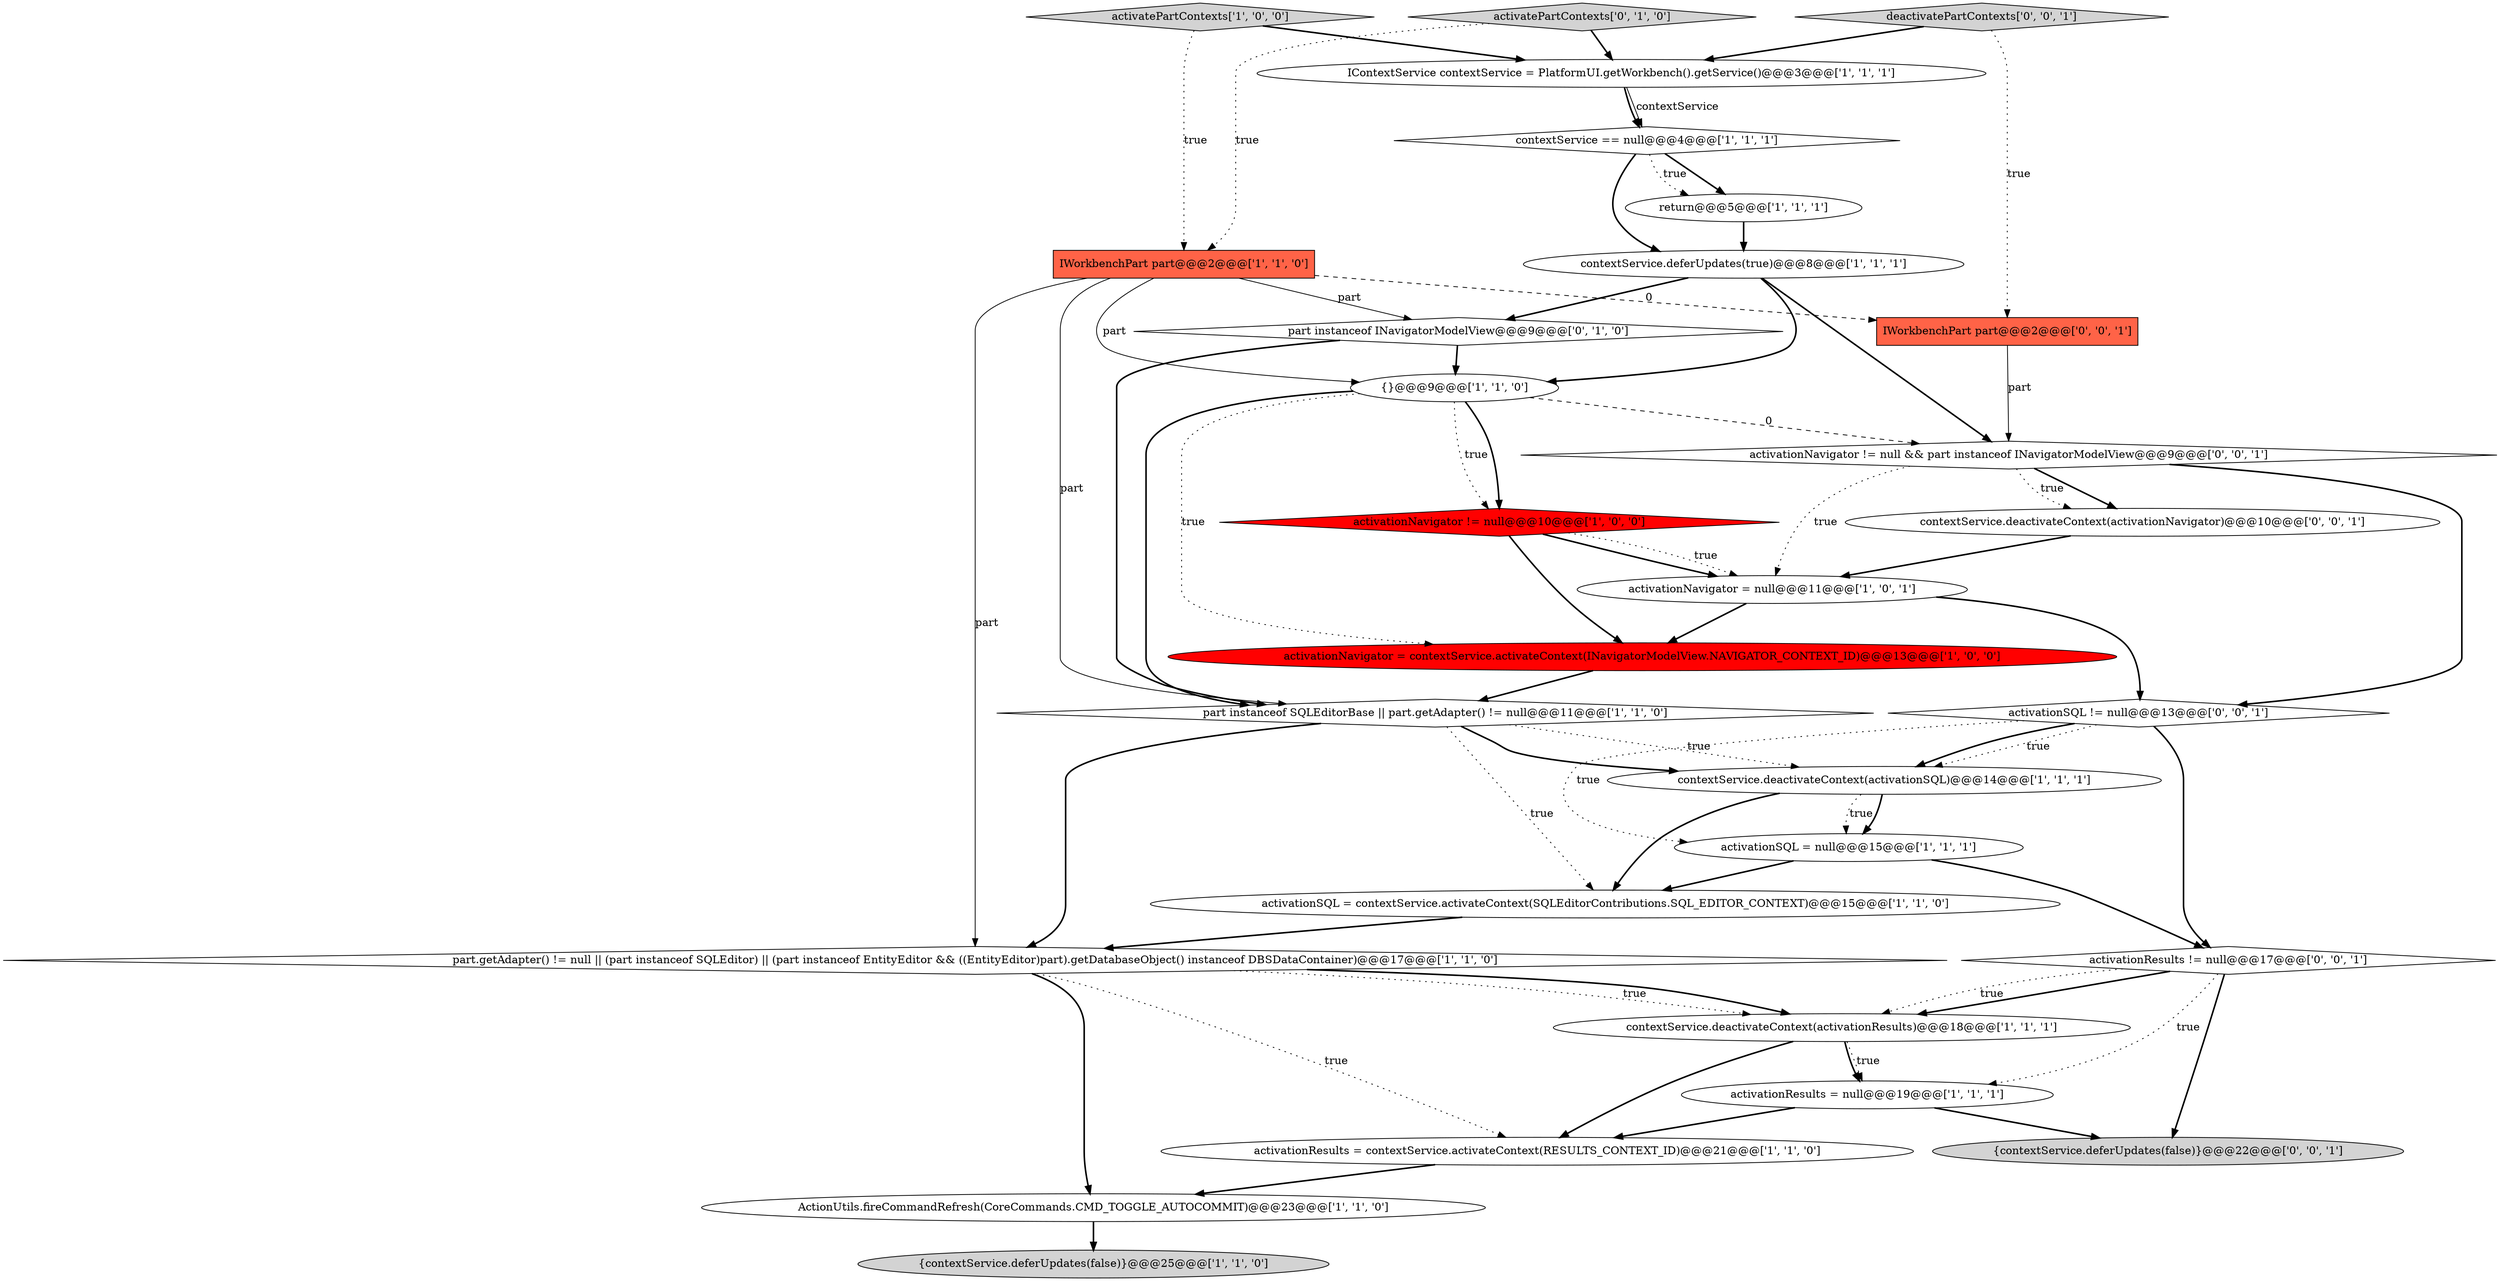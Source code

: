 digraph {
0 [style = filled, label = "IWorkbenchPart part@@@2@@@['1', '1', '0']", fillcolor = tomato, shape = box image = "AAA0AAABBB1BBB"];
18 [style = filled, label = "ActionUtils.fireCommandRefresh(CoreCommands.CMD_TOGGLE_AUTOCOMMIT)@@@23@@@['1', '1', '0']", fillcolor = white, shape = ellipse image = "AAA0AAABBB1BBB"];
27 [style = filled, label = "activationSQL != null@@@13@@@['0', '0', '1']", fillcolor = white, shape = diamond image = "AAA0AAABBB3BBB"];
25 [style = filled, label = "deactivatePartContexts['0', '0', '1']", fillcolor = lightgray, shape = diamond image = "AAA0AAABBB3BBB"];
3 [style = filled, label = "contextService.deferUpdates(true)@@@8@@@['1', '1', '1']", fillcolor = white, shape = ellipse image = "AAA0AAABBB1BBB"];
15 [style = filled, label = "{}@@@9@@@['1', '1', '0']", fillcolor = white, shape = ellipse image = "AAA0AAABBB1BBB"];
11 [style = filled, label = "contextService.deactivateContext(activationResults)@@@18@@@['1', '1', '1']", fillcolor = white, shape = ellipse image = "AAA0AAABBB1BBB"];
13 [style = filled, label = "activationResults = contextService.activateContext(RESULTS_CONTEXT_ID)@@@21@@@['1', '1', '0']", fillcolor = white, shape = ellipse image = "AAA0AAABBB1BBB"];
6 [style = filled, label = "{contextService.deferUpdates(false)}@@@25@@@['1', '1', '0']", fillcolor = lightgray, shape = ellipse image = "AAA0AAABBB1BBB"];
24 [style = filled, label = "IWorkbenchPart part@@@2@@@['0', '0', '1']", fillcolor = tomato, shape = box image = "AAA0AAABBB3BBB"];
28 [style = filled, label = "activationResults != null@@@17@@@['0', '0', '1']", fillcolor = white, shape = diamond image = "AAA0AAABBB3BBB"];
26 [style = filled, label = "contextService.deactivateContext(activationNavigator)@@@10@@@['0', '0', '1']", fillcolor = white, shape = ellipse image = "AAA0AAABBB3BBB"];
23 [style = filled, label = "{contextService.deferUpdates(false)}@@@22@@@['0', '0', '1']", fillcolor = lightgray, shape = ellipse image = "AAA0AAABBB3BBB"];
1 [style = filled, label = "part.getAdapter() != null || (part instanceof SQLEditor) || (part instanceof EntityEditor && ((EntityEditor)part).getDatabaseObject() instanceof DBSDataContainer)@@@17@@@['1', '1', '0']", fillcolor = white, shape = diamond image = "AAA0AAABBB1BBB"];
7 [style = filled, label = "contextService.deactivateContext(activationSQL)@@@14@@@['1', '1', '1']", fillcolor = white, shape = ellipse image = "AAA0AAABBB1BBB"];
9 [style = filled, label = "return@@@5@@@['1', '1', '1']", fillcolor = white, shape = ellipse image = "AAA0AAABBB1BBB"];
8 [style = filled, label = "activationResults = null@@@19@@@['1', '1', '1']", fillcolor = white, shape = ellipse image = "AAA0AAABBB1BBB"];
10 [style = filled, label = "activationSQL = null@@@15@@@['1', '1', '1']", fillcolor = white, shape = ellipse image = "AAA0AAABBB1BBB"];
2 [style = filled, label = "activatePartContexts['1', '0', '0']", fillcolor = lightgray, shape = diamond image = "AAA0AAABBB1BBB"];
4 [style = filled, label = "activationNavigator = null@@@11@@@['1', '0', '1']", fillcolor = white, shape = ellipse image = "AAA0AAABBB1BBB"];
22 [style = filled, label = "activationNavigator != null && part instanceof INavigatorModelView@@@9@@@['0', '0', '1']", fillcolor = white, shape = diamond image = "AAA0AAABBB3BBB"];
19 [style = filled, label = "activationNavigator = contextService.activateContext(INavigatorModelView.NAVIGATOR_CONTEXT_ID)@@@13@@@['1', '0', '0']", fillcolor = red, shape = ellipse image = "AAA1AAABBB1BBB"];
12 [style = filled, label = "IContextService contextService = PlatformUI.getWorkbench().getService()@@@3@@@['1', '1', '1']", fillcolor = white, shape = ellipse image = "AAA0AAABBB1BBB"];
20 [style = filled, label = "part instanceof INavigatorModelView@@@9@@@['0', '1', '0']", fillcolor = white, shape = diamond image = "AAA0AAABBB2BBB"];
14 [style = filled, label = "contextService == null@@@4@@@['1', '1', '1']", fillcolor = white, shape = diamond image = "AAA0AAABBB1BBB"];
16 [style = filled, label = "part instanceof SQLEditorBase || part.getAdapter() != null@@@11@@@['1', '1', '0']", fillcolor = white, shape = diamond image = "AAA0AAABBB1BBB"];
17 [style = filled, label = "activationSQL = contextService.activateContext(SQLEditorContributions.SQL_EDITOR_CONTEXT)@@@15@@@['1', '1', '0']", fillcolor = white, shape = ellipse image = "AAA0AAABBB1BBB"];
21 [style = filled, label = "activatePartContexts['0', '1', '0']", fillcolor = lightgray, shape = diamond image = "AAA0AAABBB2BBB"];
5 [style = filled, label = "activationNavigator != null@@@10@@@['1', '0', '0']", fillcolor = red, shape = diamond image = "AAA1AAABBB1BBB"];
28->11 [style = dotted, label="true"];
15->5 [style = dotted, label="true"];
14->3 [style = bold, label=""];
22->26 [style = bold, label=""];
2->0 [style = dotted, label="true"];
7->17 [style = bold, label=""];
10->28 [style = bold, label=""];
7->10 [style = dotted, label="true"];
17->1 [style = bold, label=""];
8->23 [style = bold, label=""];
28->8 [style = dotted, label="true"];
7->10 [style = bold, label=""];
12->14 [style = solid, label="contextService"];
21->0 [style = dotted, label="true"];
27->28 [style = bold, label=""];
28->11 [style = bold, label=""];
16->17 [style = dotted, label="true"];
1->11 [style = dotted, label="true"];
4->19 [style = bold, label=""];
16->7 [style = bold, label=""];
27->10 [style = dotted, label="true"];
25->24 [style = dotted, label="true"];
1->18 [style = bold, label=""];
10->17 [style = bold, label=""];
3->15 [style = bold, label=""];
15->16 [style = bold, label=""];
0->15 [style = solid, label="part"];
3->22 [style = bold, label=""];
26->4 [style = bold, label=""];
15->22 [style = dashed, label="0"];
15->5 [style = bold, label=""];
2->12 [style = bold, label=""];
0->20 [style = solid, label="part"];
19->16 [style = bold, label=""];
1->11 [style = bold, label=""];
21->12 [style = bold, label=""];
0->1 [style = solid, label="part"];
5->4 [style = dotted, label="true"];
1->13 [style = dotted, label="true"];
5->19 [style = bold, label=""];
16->7 [style = dotted, label="true"];
3->20 [style = bold, label=""];
24->22 [style = solid, label="part"];
20->16 [style = bold, label=""];
27->7 [style = dotted, label="true"];
22->27 [style = bold, label=""];
16->1 [style = bold, label=""];
18->6 [style = bold, label=""];
25->12 [style = bold, label=""];
28->23 [style = bold, label=""];
15->19 [style = dotted, label="true"];
22->26 [style = dotted, label="true"];
5->4 [style = bold, label=""];
0->16 [style = solid, label="part"];
11->13 [style = bold, label=""];
12->14 [style = bold, label=""];
4->27 [style = bold, label=""];
27->7 [style = bold, label=""];
0->24 [style = dashed, label="0"];
9->3 [style = bold, label=""];
11->8 [style = bold, label=""];
14->9 [style = bold, label=""];
11->8 [style = dotted, label="true"];
14->9 [style = dotted, label="true"];
13->18 [style = bold, label=""];
22->4 [style = dotted, label="true"];
20->15 [style = bold, label=""];
8->13 [style = bold, label=""];
}
